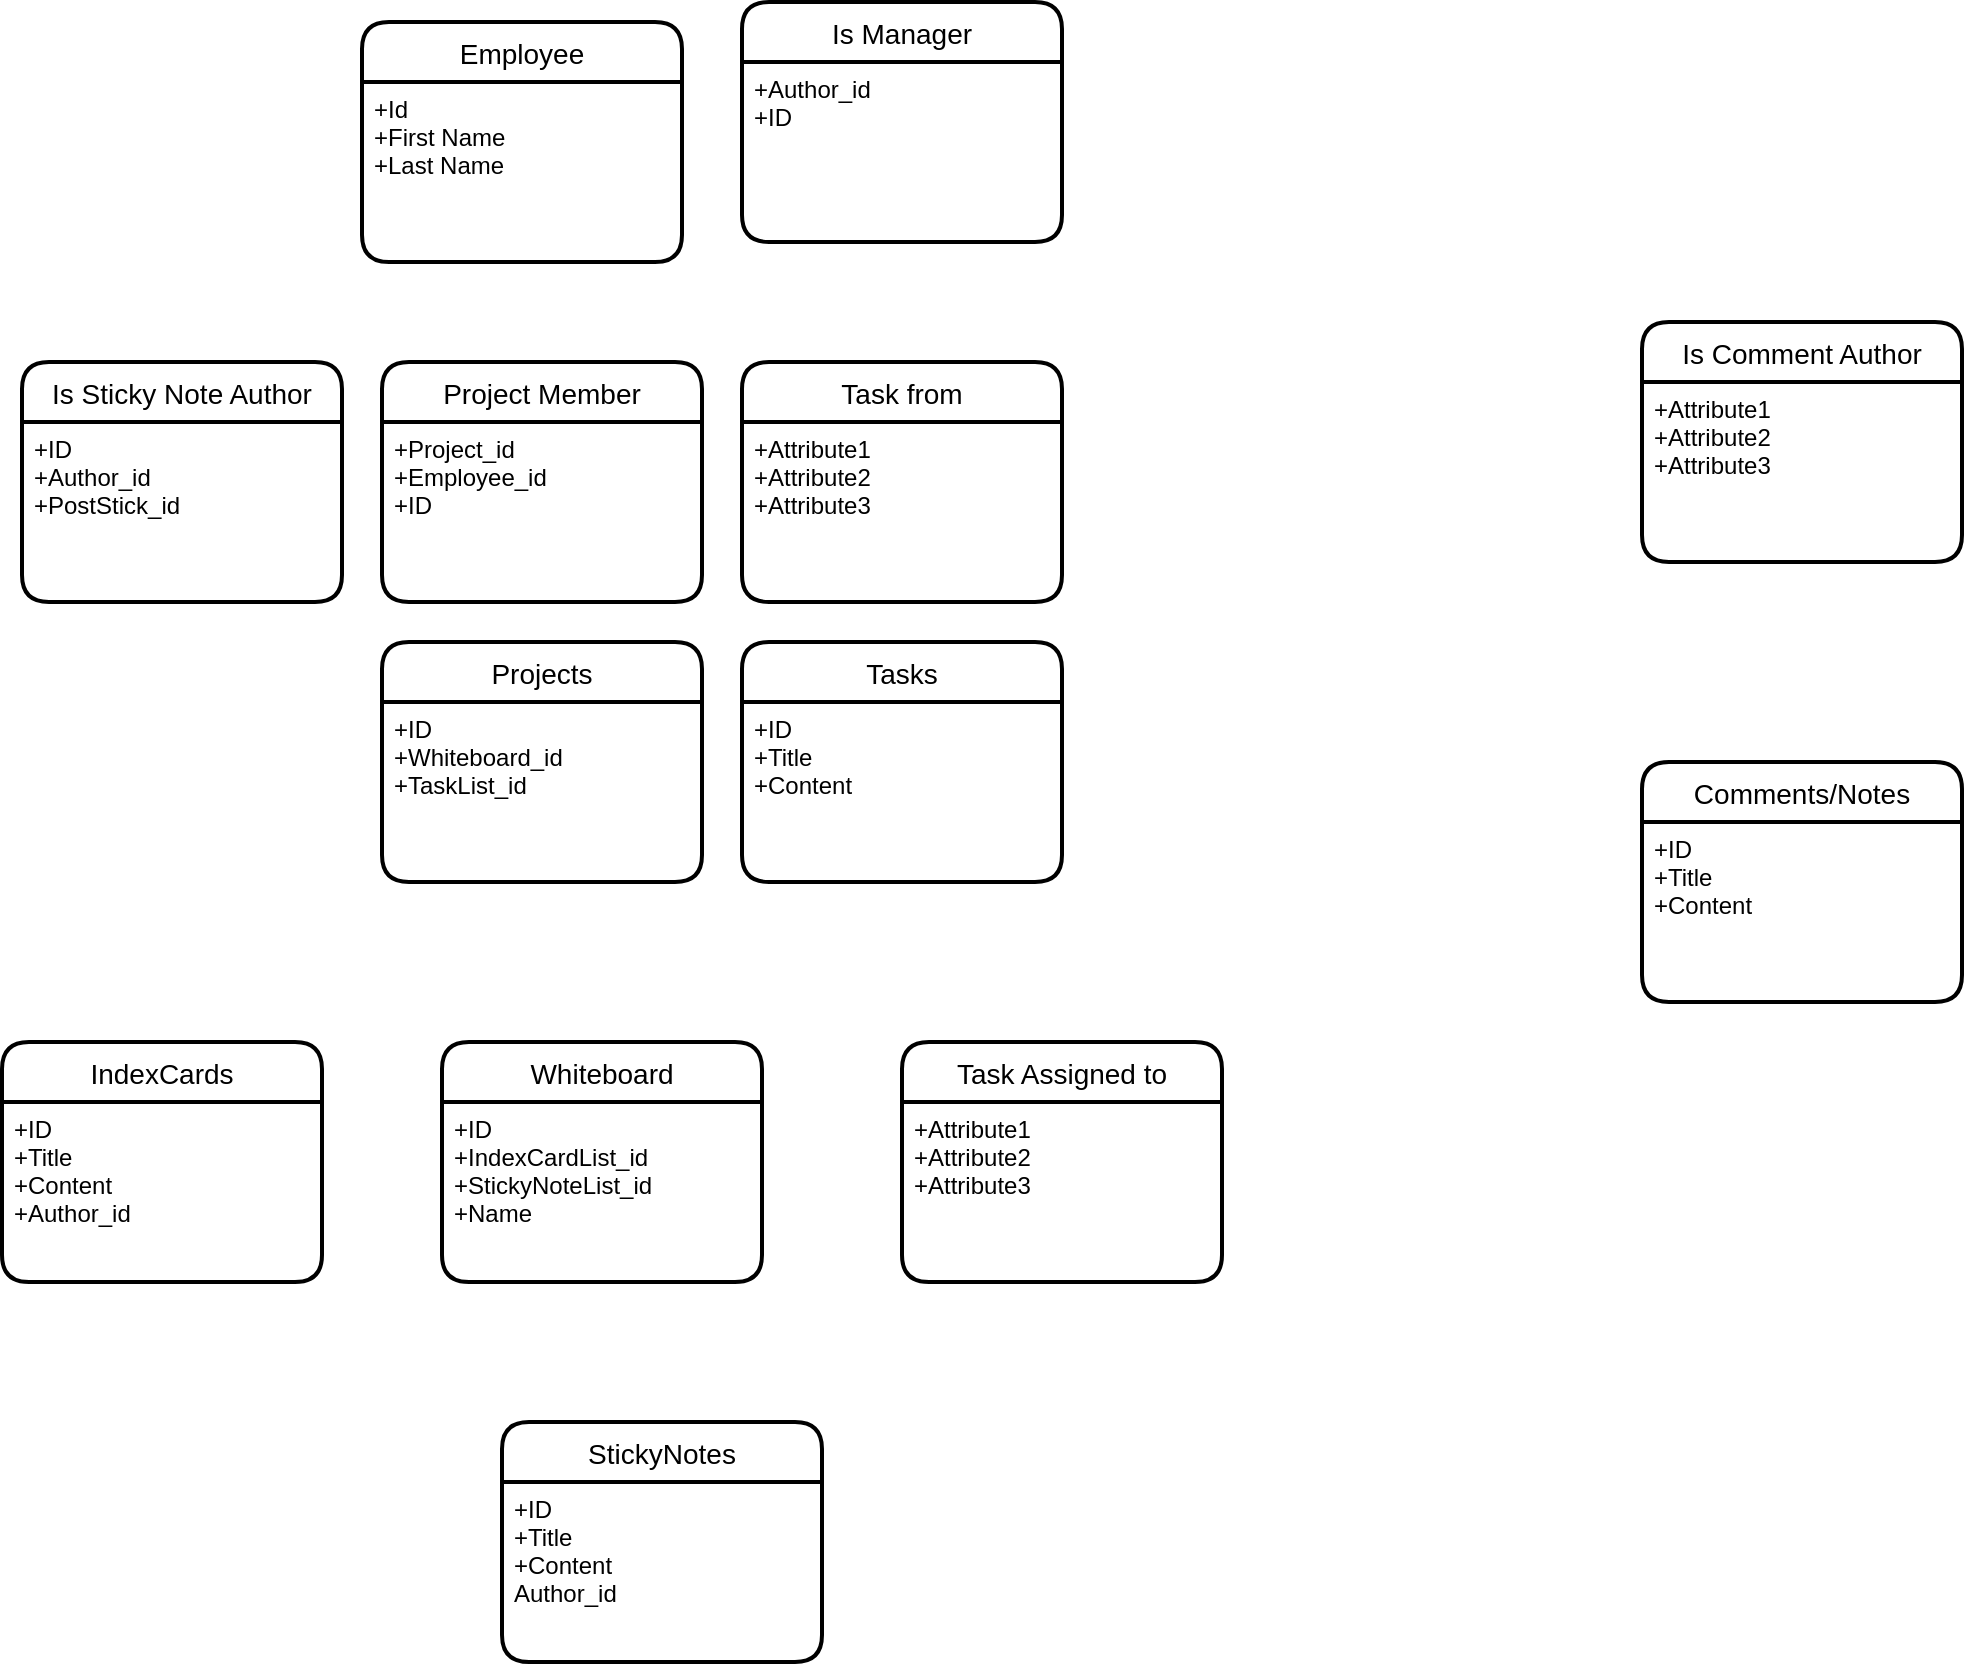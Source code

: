 <mxfile version="14.6.13" type="github">
  <diagram id="R2lEEEUBdFMjLlhIrx00" name="Page-1">
    <mxGraphModel dx="1185" dy="635" grid="1" gridSize="10" guides="1" tooltips="1" connect="1" arrows="1" fold="1" page="1" pageScale="1" pageWidth="3300" pageHeight="4681" math="0" shadow="0" extFonts="Permanent Marker^https://fonts.googleapis.com/css?family=Permanent+Marker">
      <root>
        <mxCell id="0" />
        <mxCell id="1" parent="0" />
        <mxCell id="OpBFA18Ic4V4CZMrF-h3-1" value="Projects" style="swimlane;childLayout=stackLayout;horizontal=1;startSize=30;horizontalStack=0;rounded=1;fontSize=14;fontStyle=0;strokeWidth=2;resizeParent=0;resizeLast=1;shadow=0;dashed=0;align=center;" parent="1" vertex="1">
          <mxGeometry x="260" y="560" width="160" height="120" as="geometry" />
        </mxCell>
        <mxCell id="OpBFA18Ic4V4CZMrF-h3-2" value="+ID&#xa;+Whiteboard_id&#xa;+TaskList_id" style="align=left;strokeColor=none;fillColor=none;spacingLeft=4;fontSize=12;verticalAlign=top;resizable=0;rotatable=0;part=1;" parent="OpBFA18Ic4V4CZMrF-h3-1" vertex="1">
          <mxGeometry y="30" width="160" height="90" as="geometry" />
        </mxCell>
        <mxCell id="OpBFA18Ic4V4CZMrF-h3-3" value="Whiteboard" style="swimlane;childLayout=stackLayout;horizontal=1;startSize=30;horizontalStack=0;rounded=1;fontSize=14;fontStyle=0;strokeWidth=2;resizeParent=0;resizeLast=1;shadow=0;dashed=0;align=center;" parent="1" vertex="1">
          <mxGeometry x="290" y="760" width="160" height="120" as="geometry" />
        </mxCell>
        <mxCell id="OpBFA18Ic4V4CZMrF-h3-4" value="+ID&#xa;+IndexCardList_id&#xa;+StickyNoteList_id&#xa;+Name" style="align=left;strokeColor=none;fillColor=none;spacingLeft=4;fontSize=12;verticalAlign=top;resizable=0;rotatable=0;part=1;" parent="OpBFA18Ic4V4CZMrF-h3-3" vertex="1">
          <mxGeometry y="30" width="160" height="90" as="geometry" />
        </mxCell>
        <mxCell id="OpBFA18Ic4V4CZMrF-h3-5" value="StickyNotes" style="swimlane;childLayout=stackLayout;horizontal=1;startSize=30;horizontalStack=0;rounded=1;fontSize=14;fontStyle=0;strokeWidth=2;resizeParent=0;resizeLast=1;shadow=0;dashed=0;align=center;" parent="1" vertex="1">
          <mxGeometry x="320" y="950" width="160" height="120" as="geometry" />
        </mxCell>
        <mxCell id="OpBFA18Ic4V4CZMrF-h3-6" value="+ID&#xa;+Title&#xa;+Content&#xa;Author_id" style="align=left;strokeColor=none;fillColor=none;spacingLeft=4;fontSize=12;verticalAlign=top;resizable=0;rotatable=0;part=1;" parent="OpBFA18Ic4V4CZMrF-h3-5" vertex="1">
          <mxGeometry y="30" width="160" height="90" as="geometry" />
        </mxCell>
        <mxCell id="OpBFA18Ic4V4CZMrF-h3-7" value="IndexCards" style="swimlane;childLayout=stackLayout;horizontal=1;startSize=30;horizontalStack=0;rounded=1;fontSize=14;fontStyle=0;strokeWidth=2;resizeParent=0;resizeLast=1;shadow=0;dashed=0;align=center;" parent="1" vertex="1">
          <mxGeometry x="70" y="760" width="160" height="120" as="geometry" />
        </mxCell>
        <mxCell id="OpBFA18Ic4V4CZMrF-h3-8" value="+ID&#xa;+Title&#xa;+Content&#xa;+Author_id" style="align=left;strokeColor=none;fillColor=none;spacingLeft=4;fontSize=12;verticalAlign=top;resizable=0;rotatable=0;part=1;" parent="OpBFA18Ic4V4CZMrF-h3-7" vertex="1">
          <mxGeometry y="30" width="160" height="90" as="geometry" />
        </mxCell>
        <mxCell id="OpBFA18Ic4V4CZMrF-h3-9" value="Employee" style="swimlane;childLayout=stackLayout;horizontal=1;startSize=30;horizontalStack=0;rounded=1;fontSize=14;fontStyle=0;strokeWidth=2;resizeParent=0;resizeLast=1;shadow=0;dashed=0;align=center;" parent="1" vertex="1">
          <mxGeometry x="250" y="250" width="160" height="120" as="geometry" />
        </mxCell>
        <mxCell id="OpBFA18Ic4V4CZMrF-h3-10" value="+Id&#xa;+First Name&#xa;+Last Name" style="align=left;strokeColor=none;fillColor=none;spacingLeft=4;fontSize=12;verticalAlign=top;resizable=0;rotatable=0;part=1;" parent="OpBFA18Ic4V4CZMrF-h3-9" vertex="1">
          <mxGeometry y="30" width="160" height="90" as="geometry" />
        </mxCell>
        <mxCell id="OpBFA18Ic4V4CZMrF-h3-11" value="Is Manager" style="swimlane;childLayout=stackLayout;horizontal=1;startSize=30;horizontalStack=0;rounded=1;fontSize=14;fontStyle=0;strokeWidth=2;resizeParent=0;resizeLast=1;shadow=0;dashed=0;align=center;" parent="1" vertex="1">
          <mxGeometry x="440" y="240" width="160" height="120" as="geometry" />
        </mxCell>
        <mxCell id="OpBFA18Ic4V4CZMrF-h3-12" value="+Author_id&#xa;+ID&#xa;" style="align=left;strokeColor=none;fillColor=none;spacingLeft=4;fontSize=12;verticalAlign=top;resizable=0;rotatable=0;part=1;" parent="OpBFA18Ic4V4CZMrF-h3-11" vertex="1">
          <mxGeometry y="30" width="160" height="90" as="geometry" />
        </mxCell>
        <mxCell id="OpBFA18Ic4V4CZMrF-h3-14" value="Tasks" style="swimlane;childLayout=stackLayout;horizontal=1;startSize=30;horizontalStack=0;rounded=1;fontSize=14;fontStyle=0;strokeWidth=2;resizeParent=0;resizeLast=1;shadow=0;dashed=0;align=center;" parent="1" vertex="1">
          <mxGeometry x="440" y="560" width="160" height="120" as="geometry" />
        </mxCell>
        <mxCell id="OpBFA18Ic4V4CZMrF-h3-15" value="+ID&#xa;+Title&#xa;+Content" style="align=left;strokeColor=none;fillColor=none;spacingLeft=4;fontSize=12;verticalAlign=top;resizable=0;rotatable=0;part=1;" parent="OpBFA18Ic4V4CZMrF-h3-14" vertex="1">
          <mxGeometry y="30" width="160" height="90" as="geometry" />
        </mxCell>
        <mxCell id="OpBFA18Ic4V4CZMrF-h3-16" value="Comments/Notes" style="swimlane;childLayout=stackLayout;horizontal=1;startSize=30;horizontalStack=0;rounded=1;fontSize=14;fontStyle=0;strokeWidth=2;resizeParent=0;resizeLast=1;shadow=0;dashed=0;align=center;" parent="1" vertex="1">
          <mxGeometry x="890" y="620" width="160" height="120" as="geometry" />
        </mxCell>
        <mxCell id="OpBFA18Ic4V4CZMrF-h3-17" value="+ID&#xa;+Title&#xa;+Content&#xa;" style="align=left;strokeColor=none;fillColor=none;spacingLeft=4;fontSize=12;verticalAlign=top;resizable=0;rotatable=0;part=1;" parent="OpBFA18Ic4V4CZMrF-h3-16" vertex="1">
          <mxGeometry y="30" width="160" height="90" as="geometry" />
        </mxCell>
        <mxCell id="OpBFA18Ic4V4CZMrF-h3-18" value="Project Member" style="swimlane;childLayout=stackLayout;horizontal=1;startSize=30;horizontalStack=0;rounded=1;fontSize=14;fontStyle=0;strokeWidth=2;resizeParent=0;resizeLast=1;shadow=0;dashed=0;align=center;" parent="1" vertex="1">
          <mxGeometry x="260" y="420" width="160" height="120" as="geometry" />
        </mxCell>
        <mxCell id="OpBFA18Ic4V4CZMrF-h3-19" value="+Project_id&#xa;+Employee_id&#xa;+ID" style="align=left;strokeColor=none;fillColor=none;spacingLeft=4;fontSize=12;verticalAlign=top;resizable=0;rotatable=0;part=1;" parent="OpBFA18Ic4V4CZMrF-h3-18" vertex="1">
          <mxGeometry y="30" width="160" height="90" as="geometry" />
        </mxCell>
        <mxCell id="OpBFA18Ic4V4CZMrF-h3-20" value="Is Comment Author" style="swimlane;childLayout=stackLayout;horizontal=1;startSize=30;horizontalStack=0;rounded=1;fontSize=14;fontStyle=0;strokeWidth=2;resizeParent=0;resizeLast=1;shadow=0;dashed=0;align=center;" parent="1" vertex="1">
          <mxGeometry x="890" y="400" width="160" height="120" as="geometry" />
        </mxCell>
        <mxCell id="OpBFA18Ic4V4CZMrF-h3-21" value="+Attribute1&#xa;+Attribute2&#xa;+Attribute3" style="align=left;strokeColor=none;fillColor=none;spacingLeft=4;fontSize=12;verticalAlign=top;resizable=0;rotatable=0;part=1;" parent="OpBFA18Ic4V4CZMrF-h3-20" vertex="1">
          <mxGeometry y="30" width="160" height="90" as="geometry" />
        </mxCell>
        <mxCell id="OpBFA18Ic4V4CZMrF-h3-22" value="Is Sticky Note Author" style="swimlane;childLayout=stackLayout;horizontal=1;startSize=30;horizontalStack=0;rounded=1;fontSize=14;fontStyle=0;strokeWidth=2;resizeParent=0;resizeLast=1;shadow=0;dashed=0;align=center;" parent="1" vertex="1">
          <mxGeometry x="80" y="420" width="160" height="120" as="geometry" />
        </mxCell>
        <mxCell id="OpBFA18Ic4V4CZMrF-h3-23" value="+ID&#xa;+Author_id&#xa;+PostStick_id" style="align=left;strokeColor=none;fillColor=none;spacingLeft=4;fontSize=12;verticalAlign=top;resizable=0;rotatable=0;part=1;" parent="OpBFA18Ic4V4CZMrF-h3-22" vertex="1">
          <mxGeometry y="30" width="160" height="90" as="geometry" />
        </mxCell>
        <mxCell id="OpBFA18Ic4V4CZMrF-h3-27" value="Task from" style="swimlane;childLayout=stackLayout;horizontal=1;startSize=30;horizontalStack=0;rounded=1;fontSize=14;fontStyle=0;strokeWidth=2;resizeParent=0;resizeLast=1;shadow=0;dashed=0;align=center;" parent="1" vertex="1">
          <mxGeometry x="440" y="420" width="160" height="120" as="geometry" />
        </mxCell>
        <mxCell id="OpBFA18Ic4V4CZMrF-h3-28" value="+Attribute1&#xa;+Attribute2&#xa;+Attribute3" style="align=left;strokeColor=none;fillColor=none;spacingLeft=4;fontSize=12;verticalAlign=top;resizable=0;rotatable=0;part=1;" parent="OpBFA18Ic4V4CZMrF-h3-27" vertex="1">
          <mxGeometry y="30" width="160" height="90" as="geometry" />
        </mxCell>
        <mxCell id="OpBFA18Ic4V4CZMrF-h3-29" value="Task Assigned to" style="swimlane;childLayout=stackLayout;horizontal=1;startSize=30;horizontalStack=0;rounded=1;fontSize=14;fontStyle=0;strokeWidth=2;resizeParent=0;resizeLast=1;shadow=0;dashed=0;align=center;" parent="1" vertex="1">
          <mxGeometry x="520" y="760" width="160" height="120" as="geometry" />
        </mxCell>
        <mxCell id="OpBFA18Ic4V4CZMrF-h3-30" value="+Attribute1&#xa;+Attribute2&#xa;+Attribute3" style="align=left;strokeColor=none;fillColor=none;spacingLeft=4;fontSize=12;verticalAlign=top;resizable=0;rotatable=0;part=1;" parent="OpBFA18Ic4V4CZMrF-h3-29" vertex="1">
          <mxGeometry y="30" width="160" height="90" as="geometry" />
        </mxCell>
      </root>
    </mxGraphModel>
  </diagram>
</mxfile>
